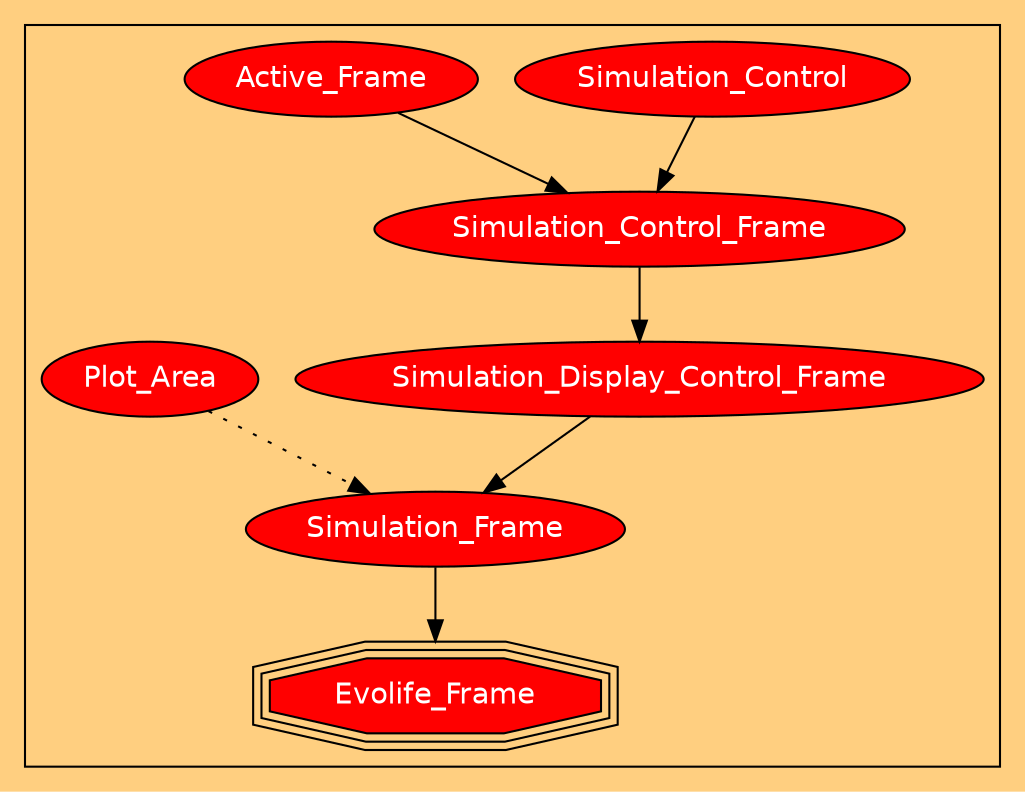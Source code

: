 digraph Evolife {
bgcolor="#FFCF80";
node  [shape=ellipse,style=filled,fillcolor="Red",fontname=Helvetica,fontcolor=White]; 
subgraph clusterWindow { 
	Evolife_Frame [shape=tripleoctagon]
	Simulation_Control -> Simulation_Control_Frame -> Simulation_Display_Control_Frame -> Simulation_Frame -> Evolife_Frame;
	Active_Frame -> Simulation_Control_Frame 
	Plot_Area -> Simulation_Frame [style=dotted];
/*	Simulation_Control -> Evolife_Batch
	{rank=same; Simulation; Simulation_Control}	
	{rank=same; Evolife_Batch; Evolife_Frame} */
}
}